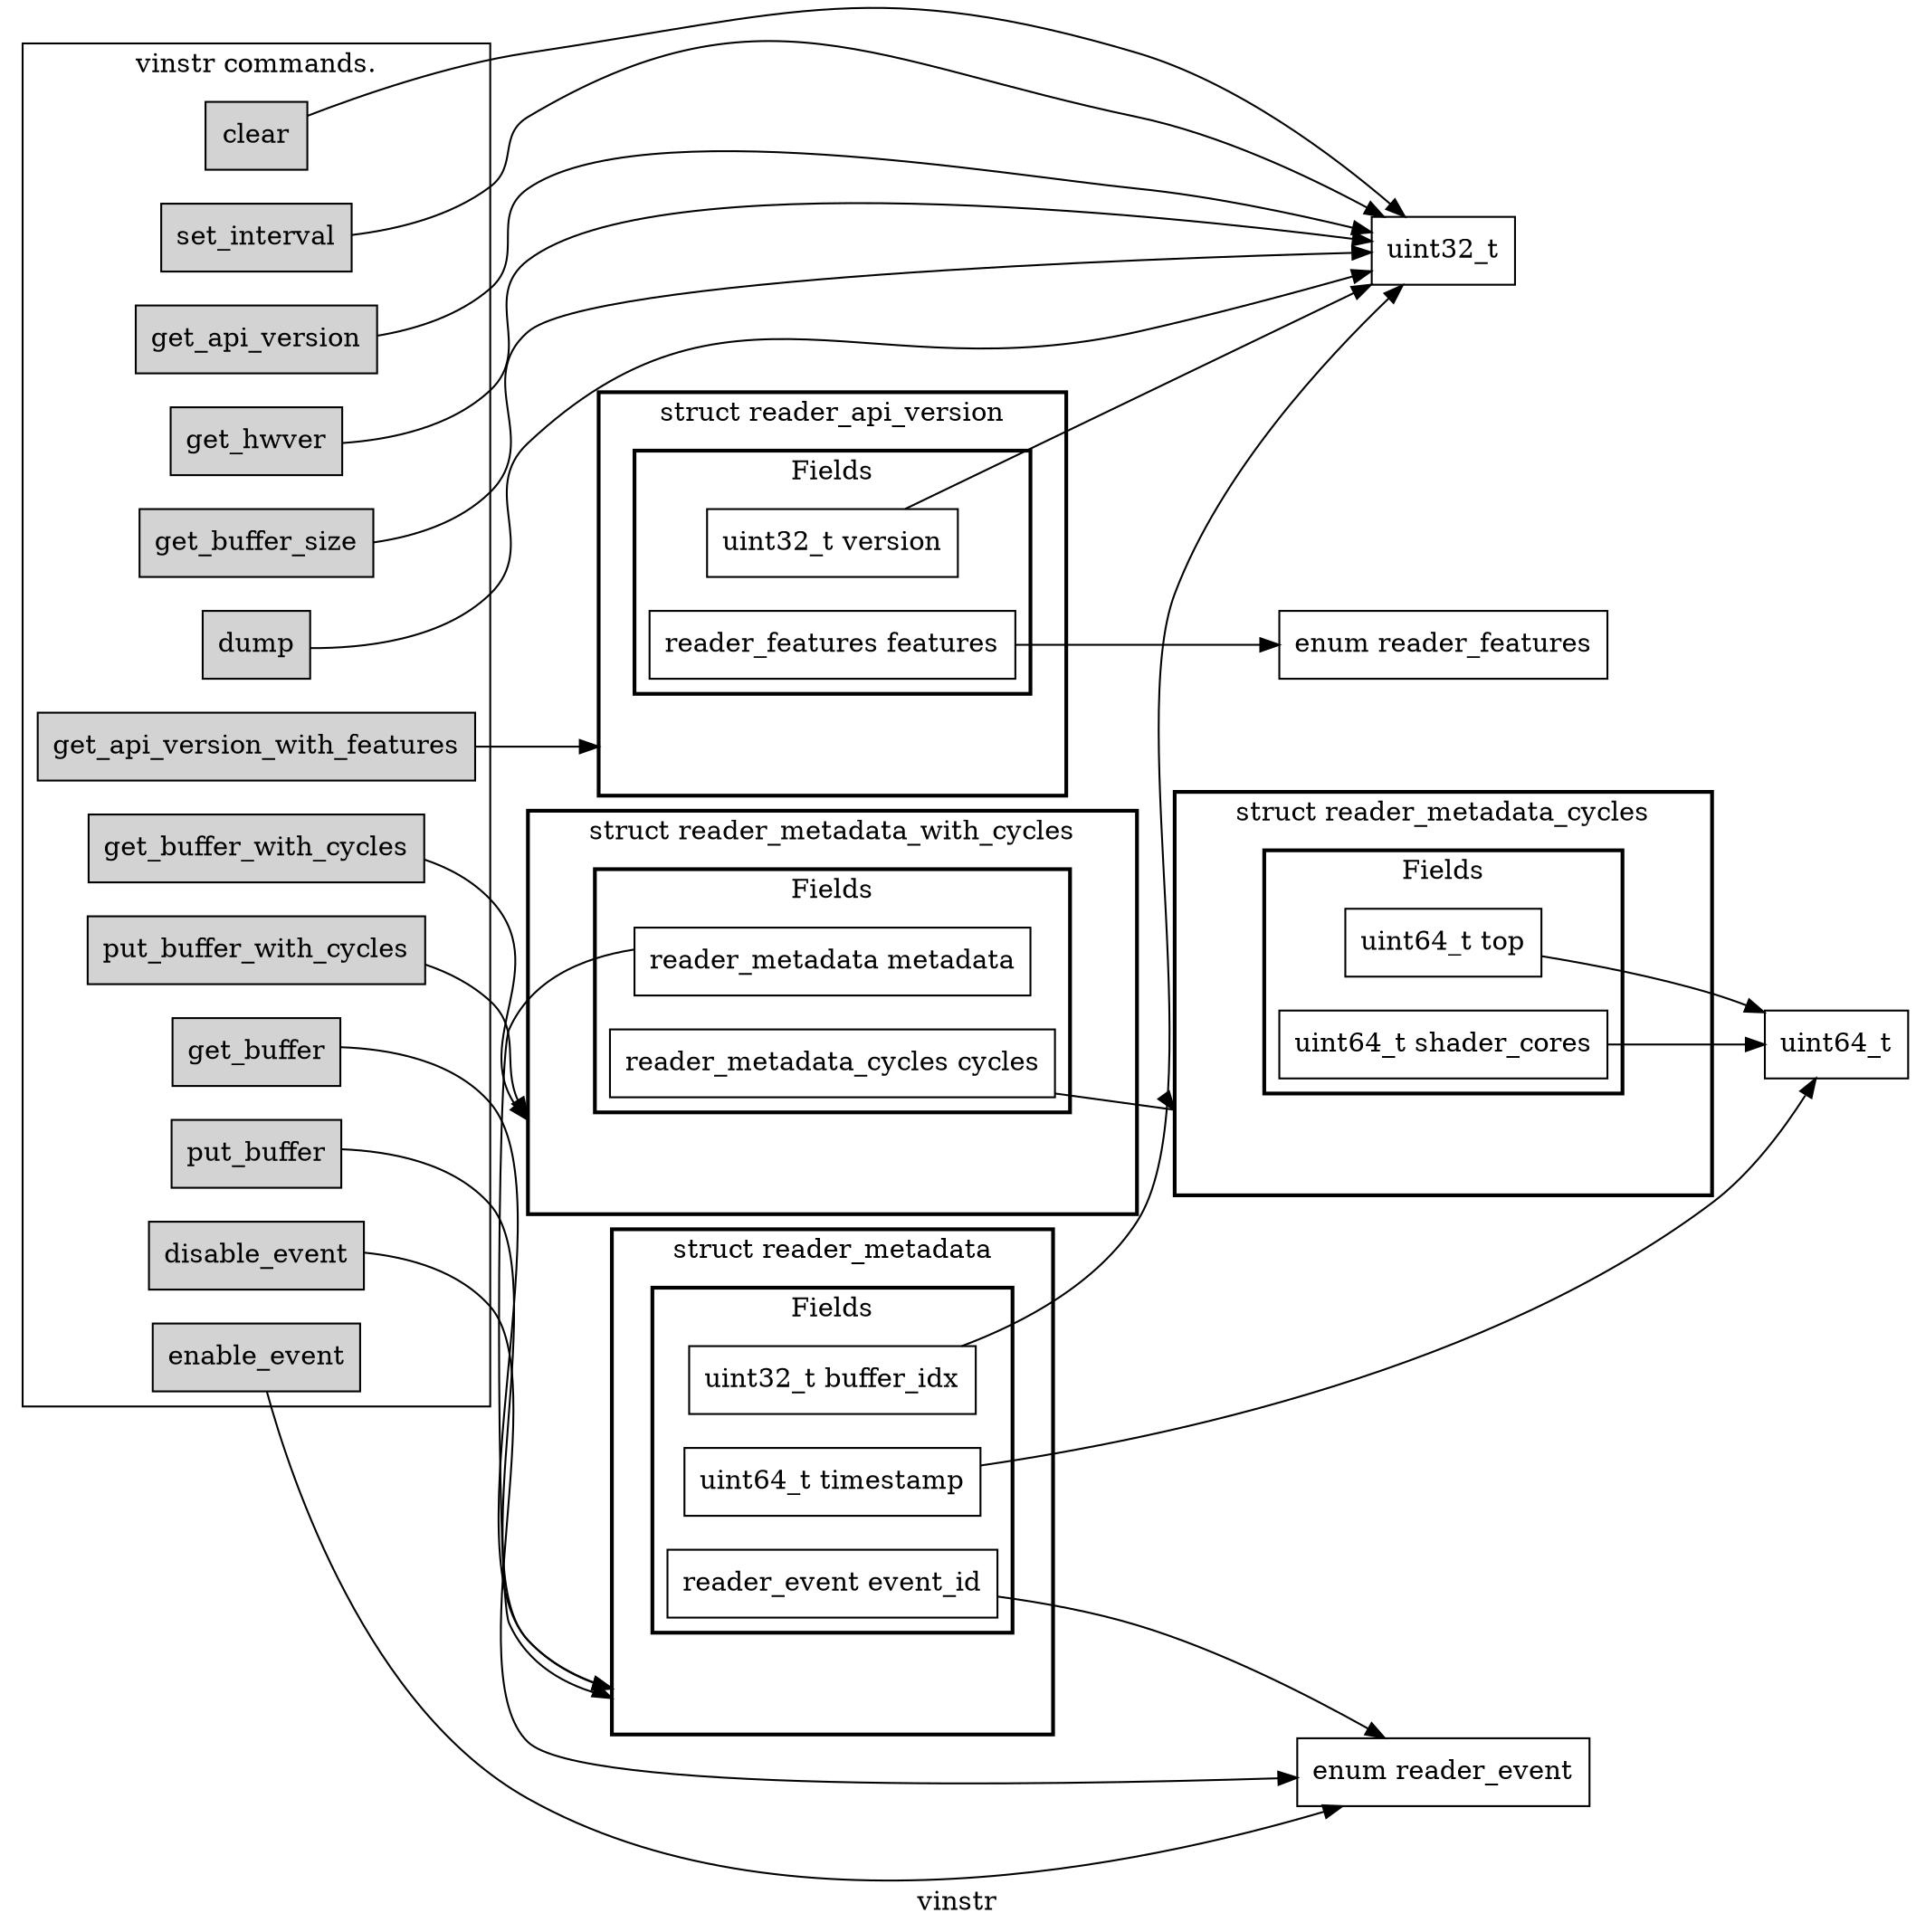 digraph G {
    compound=true;
    label="vinstr";
    node [shape=box];
    rankdir=LR;

    subgraph cluster_commands {
        node [shape=box, style=filled, fillcolor=lightgrey];

        label="vinstr commands."
        command_get_hwver [label=get_hwver];
        command_get_buffer_size [label=get_buffer_size];
        command_dump [label=dump];
        command_clear [label=clear];
        command_get_buffer [label=get_buffer];
        command_get_buffer_with_cycles [label=get_buffer_with_cycles];
        command_put_buffer [label=put_buffer];
        command_put_buffer_with_cycles [label=put_buffer_with_cycles];
        command_set_interval [label=set_interval];
        command_enable_event [label=enable_event];
        command_disable_event [label=disable_event];
        command_get_api_version [label=get_api_version];
        command_get_api_version_with_features [label=get_api_version_with_features];
    }

    enum_reader_event [label="enum reader_event"];
    enum_reader_features [label="enum reader_features"];
    subgraph cluster_reader_metadata_cycles {
        label="struct reader_metadata_cycles"
        graph [style=bold]

        // Invisible node to connect other fields with this type.
        compound_reader_metadata_cycles [style=invis];

        // Inner types defined in this struct.

        subgraph cluster_fields_reader_metadata_cycles
        {
            label="Fields";
            reader_metadata_cycles_top [label="uint64_t top"];
            reader_metadata_cycles_shader_cores [label="uint64_t shader_cores"];
        }
    }
    subgraph cluster_reader_metadata {
        label="struct reader_metadata"
        graph [style=bold]

        // Invisible node to connect other fields with this type.
        compound_reader_metadata [style=invis];

        // Inner types defined in this struct.

        subgraph cluster_fields_reader_metadata
        {
            label="Fields";
            reader_metadata_timestamp [label="uint64_t timestamp"];
            reader_metadata_event_id [label="reader_event event_id"];
            reader_metadata_buffer_idx [label="uint32_t buffer_idx"];
        }
    }
    subgraph cluster_reader_metadata_with_cycles {
        label="struct reader_metadata_with_cycles"
        graph [style=bold]

        // Invisible node to connect other fields with this type.
        compound_reader_metadata_with_cycles [style=invis];

        // Inner types defined in this struct.

        subgraph cluster_fields_reader_metadata_with_cycles
        {
            label="Fields";
            reader_metadata_with_cycles_metadata [label="reader_metadata metadata"];
            reader_metadata_with_cycles_cycles [label="reader_metadata_cycles cycles"];
        }
    }
    subgraph cluster_reader_api_version {
        label="struct reader_api_version"
        graph [style=bold]

        // Invisible node to connect other fields with this type.
        compound_reader_api_version [style=invis];

        // Inner types defined in this struct.

        subgraph cluster_fields_reader_api_version
        {
            label="Fields";
            reader_api_version_version [label="uint32_t version"];
            reader_api_version_features [label="reader_features features"];
        }
    }

    // Edges for reader_metadata_cycles
    reader_metadata_cycles_top -> uint64_t;
    reader_metadata_cycles_shader_cores -> uint64_t;
    // Edges for reader_metadata
    reader_metadata_timestamp -> uint64_t;
    reader_metadata_event_id -> enum_reader_event;
    reader_metadata_buffer_idx -> uint32_t;
    // Edges for reader_metadata_with_cycles
    reader_metadata_with_cycles_metadata -> compound_reader_metadata [lhead=cluster_reader_metadata];
    reader_metadata_with_cycles_cycles -> compound_reader_metadata_cycles [lhead=cluster_reader_metadata_cycles];
    // Edges for reader_api_version
    reader_api_version_version -> uint32_t;
    reader_api_version_features -> enum_reader_features;

    command_get_hwver -> uint32_t;
    command_get_buffer_size -> uint32_t;
    command_dump -> uint32_t;
    command_clear -> uint32_t;
    command_get_buffer -> compound_reader_metadata [lhead=cluster_reader_metadata];
    command_get_buffer_with_cycles -> compound_reader_metadata_with_cycles [lhead=cluster_reader_metadata_with_cycles];
    command_put_buffer -> compound_reader_metadata [lhead=cluster_reader_metadata];
    command_put_buffer_with_cycles -> compound_reader_metadata_with_cycles [lhead=cluster_reader_metadata_with_cycles];
    command_set_interval -> uint32_t;
    command_enable_event -> enum_reader_event;
    command_disable_event -> enum_reader_event;
    command_get_api_version -> uint32_t;
    command_get_api_version_with_features -> compound_reader_api_version [lhead=cluster_reader_api_version];
}
